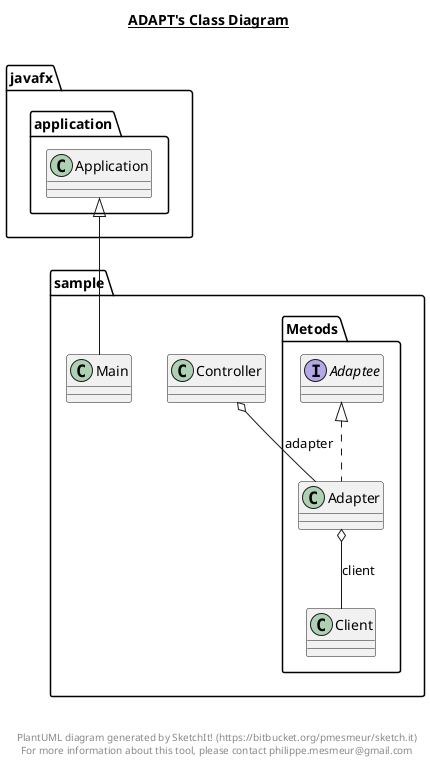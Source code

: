 @startuml

title __ADAPT's Class Diagram__\n

  namespace sample {
    class sample.Controller {
    }
  }
  

  namespace sample {
    class sample.Main {
    }
  }
  

  namespace sample {
    namespace Metods {
      interface sample.Metods.Adaptee {
      }
    }
  }
  

  namespace sample {
    namespace Metods {
      class sample.Metods.Adapter {
      }
    }
  }
  

  namespace sample {
    namespace Metods {
      class sample.Metods.Client {
      }
    }
  }
  

  sample.Controller o-- sample.Metods.Adapter : adapter
  sample.Main -up-|> javafx.application.Application
  sample.Metods.Adapter .up.|> sample.Metods.Adaptee
  sample.Metods.Adapter o-- sample.Metods.Client : client


right footer


PlantUML diagram generated by SketchIt! (https://bitbucket.org/pmesmeur/sketch.it)
For more information about this tool, please contact philippe.mesmeur@gmail.com
endfooter

@enduml

